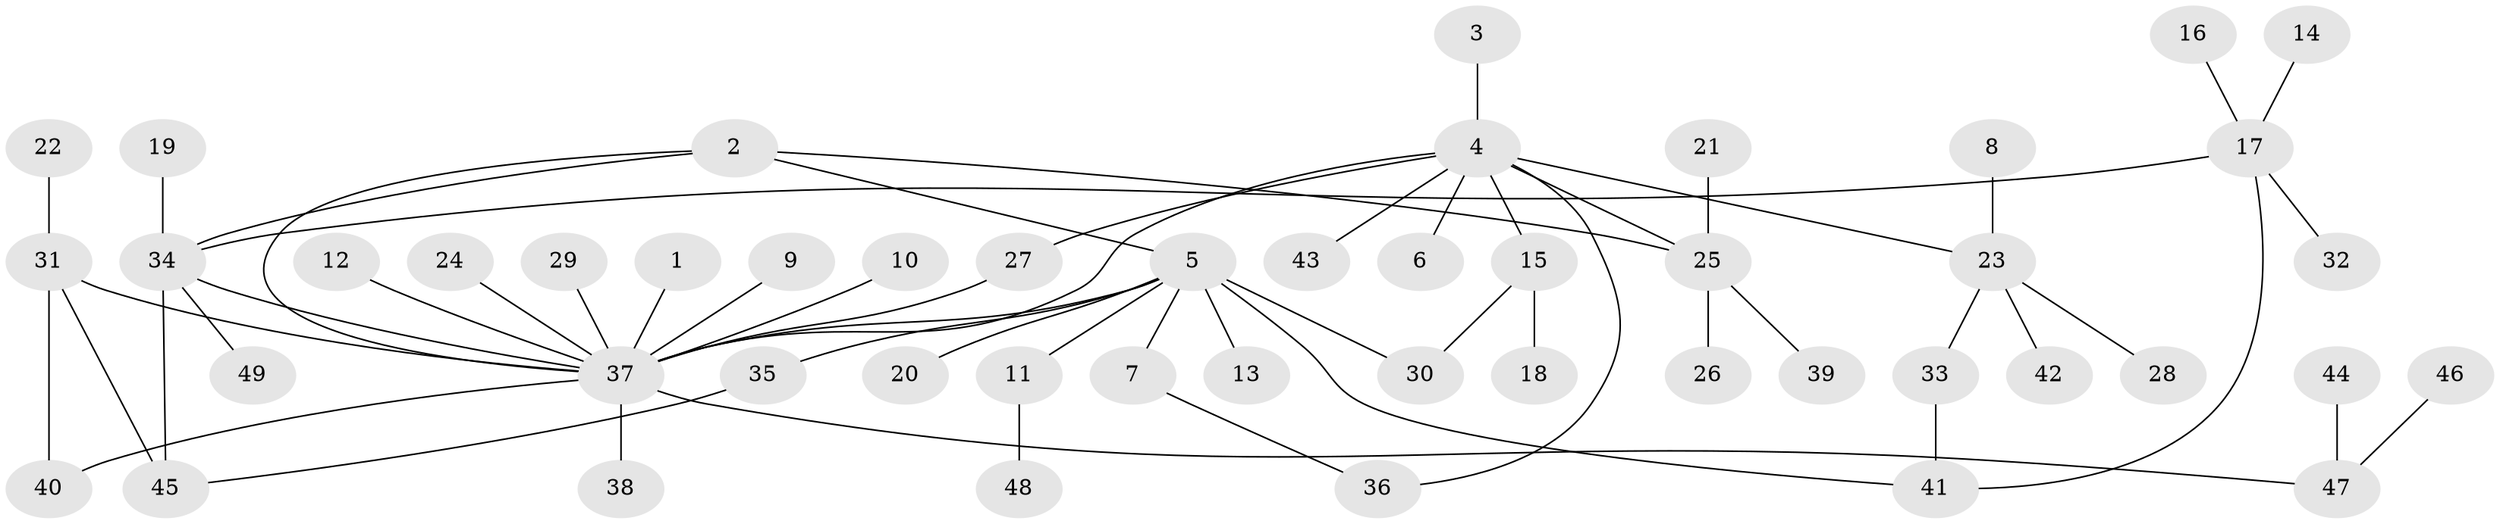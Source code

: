 // original degree distribution, {1: 0.625, 17: 0.0125, 11: 0.025, 3: 0.125, 4: 0.05, 6: 0.0375, 8: 0.0125, 2: 0.1, 5: 0.0125}
// Generated by graph-tools (version 1.1) at 2025/36/03/04/25 23:36:39]
// undirected, 49 vertices, 59 edges
graph export_dot {
  node [color=gray90,style=filled];
  1;
  2;
  3;
  4;
  5;
  6;
  7;
  8;
  9;
  10;
  11;
  12;
  13;
  14;
  15;
  16;
  17;
  18;
  19;
  20;
  21;
  22;
  23;
  24;
  25;
  26;
  27;
  28;
  29;
  30;
  31;
  32;
  33;
  34;
  35;
  36;
  37;
  38;
  39;
  40;
  41;
  42;
  43;
  44;
  45;
  46;
  47;
  48;
  49;
  1 -- 37 [weight=1.0];
  2 -- 5 [weight=1.0];
  2 -- 25 [weight=1.0];
  2 -- 34 [weight=1.0];
  2 -- 37 [weight=1.0];
  3 -- 4 [weight=1.0];
  4 -- 6 [weight=1.0];
  4 -- 15 [weight=1.0];
  4 -- 23 [weight=1.0];
  4 -- 25 [weight=1.0];
  4 -- 27 [weight=1.0];
  4 -- 36 [weight=1.0];
  4 -- 37 [weight=1.0];
  4 -- 43 [weight=1.0];
  5 -- 7 [weight=1.0];
  5 -- 11 [weight=1.0];
  5 -- 13 [weight=1.0];
  5 -- 20 [weight=1.0];
  5 -- 30 [weight=1.0];
  5 -- 35 [weight=1.0];
  5 -- 37 [weight=1.0];
  5 -- 41 [weight=1.0];
  7 -- 36 [weight=1.0];
  8 -- 23 [weight=1.0];
  9 -- 37 [weight=1.0];
  10 -- 37 [weight=1.0];
  11 -- 48 [weight=1.0];
  12 -- 37 [weight=1.0];
  14 -- 17 [weight=1.0];
  15 -- 18 [weight=1.0];
  15 -- 30 [weight=1.0];
  16 -- 17 [weight=1.0];
  17 -- 32 [weight=1.0];
  17 -- 34 [weight=1.0];
  17 -- 41 [weight=1.0];
  19 -- 34 [weight=1.0];
  21 -- 25 [weight=1.0];
  22 -- 31 [weight=1.0];
  23 -- 28 [weight=1.0];
  23 -- 33 [weight=1.0];
  23 -- 42 [weight=1.0];
  24 -- 37 [weight=1.0];
  25 -- 26 [weight=1.0];
  25 -- 39 [weight=1.0];
  27 -- 37 [weight=1.0];
  29 -- 37 [weight=1.0];
  31 -- 37 [weight=1.0];
  31 -- 40 [weight=1.0];
  31 -- 45 [weight=1.0];
  33 -- 41 [weight=1.0];
  34 -- 37 [weight=1.0];
  34 -- 45 [weight=1.0];
  34 -- 49 [weight=1.0];
  35 -- 45 [weight=1.0];
  37 -- 38 [weight=1.0];
  37 -- 40 [weight=1.0];
  37 -- 47 [weight=1.0];
  44 -- 47 [weight=1.0];
  46 -- 47 [weight=1.0];
}
